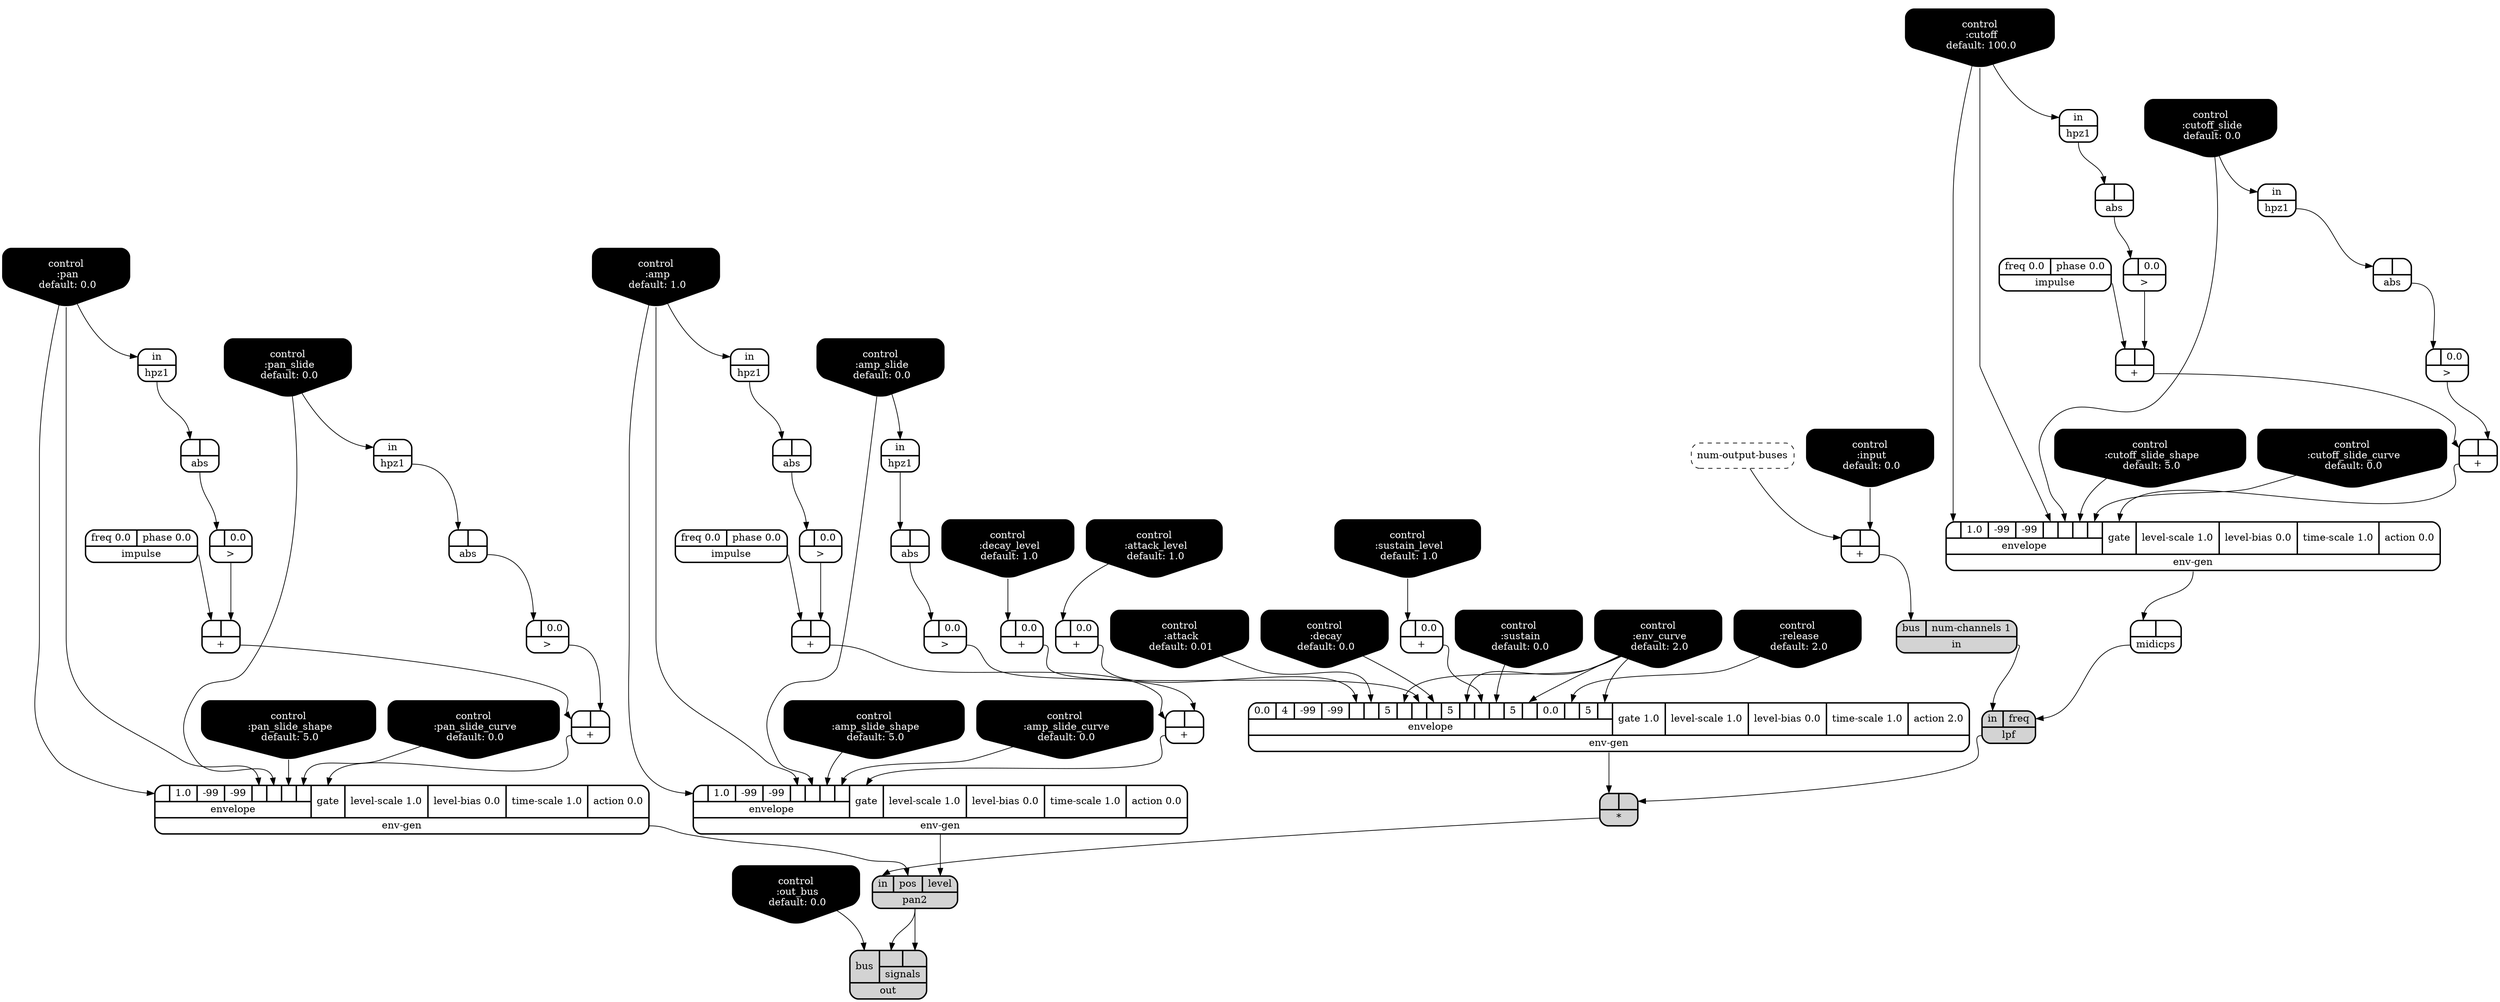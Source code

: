 digraph synthdef {
60 [label = "{{ <a> |<b> } |<__UG_NAME__>* }" style="filled, bold, rounded"  shape=record rankdir=LR];
26 [label = "{{ <a> |<b> } |<__UG_NAME__>+ }" style="bold, rounded" shape=record rankdir=LR];
28 [label = "{{ <a> |<b> } |<__UG_NAME__>+ }" style="bold, rounded" shape=record rankdir=LR];
34 [label = "{{ <a> |<b> } |<__UG_NAME__>+ }" style="bold, rounded" shape=record rankdir=LR];
38 [label = "{{ <a> |<b> } |<__UG_NAME__>+ }" style="bold, rounded" shape=record rankdir=LR];
42 [label = "{{ <a> |<b> 0.0} |<__UG_NAME__>+ }" style="bold, rounded" shape=record rankdir=LR];
49 [label = "{{ <a> |<b> } |<__UG_NAME__>+ }" style="bold, rounded" shape=record rankdir=LR];
53 [label = "{{ <a> |<b> } |<__UG_NAME__>+ }" style="bold, rounded" shape=record rankdir=LR];
56 [label = "{{ <a> |<b> } |<__UG_NAME__>+ }" style="bold, rounded" shape=record rankdir=LR];
57 [label = "{{ <a> |<b> 0.0} |<__UG_NAME__>+ }" style="bold, rounded" shape=record rankdir=LR];
58 [label = "{{ <a> |<b> 0.0} |<__UG_NAME__>+ }" style="bold, rounded" shape=record rankdir=LR];
25 [label = "{{ <a> |<b> 0.0} |<__UG_NAME__>\> }" style="bold, rounded" shape=record rankdir=LR];
33 [label = "{{ <a> |<b> 0.0} |<__UG_NAME__>\> }" style="bold, rounded" shape=record rankdir=LR];
37 [label = "{{ <a> |<b> 0.0} |<__UG_NAME__>\> }" style="bold, rounded" shape=record rankdir=LR];
48 [label = "{{ <a> |<b> 0.0} |<__UG_NAME__>\> }" style="bold, rounded" shape=record rankdir=LR];
52 [label = "{{ <a> |<b> 0.0} |<__UG_NAME__>\> }" style="bold, rounded" shape=record rankdir=LR];
55 [label = "{{ <a> |<b> 0.0} |<__UG_NAME__>\> }" style="bold, rounded" shape=record rankdir=LR];
24 [label = "{{ <a> |<b> } |<__UG_NAME__>abs }" style="bold, rounded" shape=record rankdir=LR];
32 [label = "{{ <a> |<b> } |<__UG_NAME__>abs }" style="bold, rounded" shape=record rankdir=LR];
36 [label = "{{ <a> |<b> } |<__UG_NAME__>abs }" style="bold, rounded" shape=record rankdir=LR];
44 [label = "{{ <a> |<b> } |<__UG_NAME__>abs }" style="bold, rounded" shape=record rankdir=LR];
47 [label = "{{ <a> |<b> } |<__UG_NAME__>abs }" style="bold, rounded" shape=record rankdir=LR];
51 [label = "{{ <a> |<b> } |<__UG_NAME__>abs }" style="bold, rounded" shape=record rankdir=LR];
0 [label = "control
 :amp
 default: 1.0" shape=invhouse style="rounded, filled, bold" fillcolor=black fontcolor=white ]; 
1 [label = "control
 :amp_slide
 default: 0.0" shape=invhouse style="rounded, filled, bold" fillcolor=black fontcolor=white ]; 
2 [label = "control
 :amp_slide_shape
 default: 5.0" shape=invhouse style="rounded, filled, bold" fillcolor=black fontcolor=white ]; 
3 [label = "control
 :amp_slide_curve
 default: 0.0" shape=invhouse style="rounded, filled, bold" fillcolor=black fontcolor=white ]; 
4 [label = "control
 :pan
 default: 0.0" shape=invhouse style="rounded, filled, bold" fillcolor=black fontcolor=white ]; 
5 [label = "control
 :pan_slide
 default: 0.0" shape=invhouse style="rounded, filled, bold" fillcolor=black fontcolor=white ]; 
6 [label = "control
 :pan_slide_shape
 default: 5.0" shape=invhouse style="rounded, filled, bold" fillcolor=black fontcolor=white ]; 
7 [label = "control
 :pan_slide_curve
 default: 0.0" shape=invhouse style="rounded, filled, bold" fillcolor=black fontcolor=white ]; 
8 [label = "control
 :attack
 default: 0.01" shape=invhouse style="rounded, filled, bold" fillcolor=black fontcolor=white ]; 
9 [label = "control
 :decay
 default: 0.0" shape=invhouse style="rounded, filled, bold" fillcolor=black fontcolor=white ]; 
10 [label = "control
 :sustain
 default: 0.0" shape=invhouse style="rounded, filled, bold" fillcolor=black fontcolor=white ]; 
11 [label = "control
 :release
 default: 2.0" shape=invhouse style="rounded, filled, bold" fillcolor=black fontcolor=white ]; 
12 [label = "control
 :attack_level
 default: 1.0" shape=invhouse style="rounded, filled, bold" fillcolor=black fontcolor=white ]; 
13 [label = "control
 :decay_level
 default: 1.0" shape=invhouse style="rounded, filled, bold" fillcolor=black fontcolor=white ]; 
14 [label = "control
 :sustain_level
 default: 1.0" shape=invhouse style="rounded, filled, bold" fillcolor=black fontcolor=white ]; 
15 [label = "control
 :env_curve
 default: 2.0" shape=invhouse style="rounded, filled, bold" fillcolor=black fontcolor=white ]; 
16 [label = "control
 :cutoff
 default: 100.0" shape=invhouse style="rounded, filled, bold" fillcolor=black fontcolor=white ]; 
17 [label = "control
 :cutoff_slide
 default: 0.0" shape=invhouse style="rounded, filled, bold" fillcolor=black fontcolor=white ]; 
18 [label = "control
 :cutoff_slide_shape
 default: 5.0" shape=invhouse style="rounded, filled, bold" fillcolor=black fontcolor=white ]; 
19 [label = "control
 :cutoff_slide_curve
 default: 0.0" shape=invhouse style="rounded, filled, bold" fillcolor=black fontcolor=white ]; 
20 [label = "control
 :input
 default: 0.0" shape=invhouse style="rounded, filled, bold" fillcolor=black fontcolor=white ]; 
21 [label = "control
 :out_bus
 default: 0.0" shape=invhouse style="rounded, filled, bold" fillcolor=black fontcolor=white ]; 
39 [label = "{{ {{<envelope___control___0>|1.0|-99|-99|<envelope___control___4>|<envelope___control___5>|<envelope___control___6>|<envelope___control___7>}|envelope}|<gate> gate|<level____scale> level-scale 1.0|<level____bias> level-bias 0.0|<time____scale> time-scale 1.0|<action> action 0.0} |<__UG_NAME__>env-gen }" style="bold, rounded" shape=record rankdir=LR];
54 [label = "{{ {{<envelope___control___0>|1.0|-99|-99|<envelope___control___4>|<envelope___control___5>|<envelope___control___6>|<envelope___control___7>}|envelope}|<gate> gate|<level____scale> level-scale 1.0|<level____bias> level-bias 0.0|<time____scale> time-scale 1.0|<action> action 0.0} |<__UG_NAME__>env-gen }" style="bold, rounded" shape=record rankdir=LR];
59 [label = "{{ {{0.0|4|-99|-99|<envelope___binary____op____u____gen___4>|<envelope___control___5>|5|<envelope___control___7>|<envelope___binary____op____u____gen___8>|<envelope___control___9>|5|<envelope___control___11>|<envelope___binary____op____u____gen___12>|<envelope___control___13>|5|<envelope___control___15>|0.0|<envelope___control___17>|5|<envelope___control___19>}|envelope}|<gate> gate 1.0|<level____scale> level-scale 1.0|<level____bias> level-bias 0.0|<time____scale> time-scale 1.0|<action> action 2.0} |<__UG_NAME__>env-gen }" style="bold, rounded" shape=record rankdir=LR];
61 [label = "{{ {{<envelope___control___0>|1.0|-99|-99|<envelope___control___4>|<envelope___control___5>|<envelope___control___6>|<envelope___control___7>}|envelope}|<gate> gate|<level____scale> level-scale 1.0|<level____bias> level-bias 0.0|<time____scale> time-scale 1.0|<action> action 0.0} |<__UG_NAME__>env-gen }" style="bold, rounded" shape=record rankdir=LR];
23 [label = "{{ <in> in} |<__UG_NAME__>hpz1 }" style="bold, rounded" shape=record rankdir=LR];
31 [label = "{{ <in> in} |<__UG_NAME__>hpz1 }" style="bold, rounded" shape=record rankdir=LR];
35 [label = "{{ <in> in} |<__UG_NAME__>hpz1 }" style="bold, rounded" shape=record rankdir=LR];
43 [label = "{{ <in> in} |<__UG_NAME__>hpz1 }" style="bold, rounded" shape=record rankdir=LR];
46 [label = "{{ <in> in} |<__UG_NAME__>hpz1 }" style="bold, rounded" shape=record rankdir=LR];
50 [label = "{{ <in> in} |<__UG_NAME__>hpz1 }" style="bold, rounded" shape=record rankdir=LR];
22 [label = "{{ <freq> freq 0.0|<phase> phase 0.0} |<__UG_NAME__>impulse }" style="bold, rounded" shape=record rankdir=LR];
30 [label = "{{ <freq> freq 0.0|<phase> phase 0.0} |<__UG_NAME__>impulse }" style="bold, rounded" shape=record rankdir=LR];
45 [label = "{{ <freq> freq 0.0|<phase> phase 0.0} |<__UG_NAME__>impulse }" style="bold, rounded" shape=record rankdir=LR];
29 [label = "{{ <bus> bus|<num____channels> num-channels 1} |<__UG_NAME__>in }" style="filled, bold, rounded"  shape=record rankdir=LR];
41 [label = "{{ <in> in|<freq> freq} |<__UG_NAME__>lpf }" style="filled, bold, rounded"  shape=record rankdir=LR];
40 [label = "{{ <a> |<b> } |<__UG_NAME__>midicps }" style="bold, rounded" shape=record rankdir=LR];
27 [label = "{<__UG_NAME__>num-output-buses }" style="dashed, rounded" shape=record rankdir=LR];
63 [label = "{{ <bus> bus|{{<signals___pan2___0>|<signals___pan2___1>}|signals}} |<__UG_NAME__>out }" style="filled, bold, rounded"  shape=record rankdir=LR];
62 [label = "{{ <in> in|<pos> pos|<level> level} |<__UG_NAME__>pan2 }" style="filled, bold, rounded"  shape=record rankdir=LR];

41:__UG_NAME__ -> 60:b ;
59:__UG_NAME__ -> 60:a ;
25:__UG_NAME__ -> 26:b ;
22:__UG_NAME__ -> 26:a ;
20:__UG_NAME__ -> 28:b ;
27:__UG_NAME__ -> 28:a ;
33:__UG_NAME__ -> 34:b ;
30:__UG_NAME__ -> 34:a ;
37:__UG_NAME__ -> 38:b ;
34:__UG_NAME__ -> 38:a ;
13:__UG_NAME__ -> 42:a ;
48:__UG_NAME__ -> 49:b ;
45:__UG_NAME__ -> 49:a ;
52:__UG_NAME__ -> 53:b ;
49:__UG_NAME__ -> 53:a ;
55:__UG_NAME__ -> 56:b ;
26:__UG_NAME__ -> 56:a ;
12:__UG_NAME__ -> 57:a ;
14:__UG_NAME__ -> 58:a ;
24:__UG_NAME__ -> 25:a ;
32:__UG_NAME__ -> 33:a ;
36:__UG_NAME__ -> 37:a ;
47:__UG_NAME__ -> 48:a ;
51:__UG_NAME__ -> 52:a ;
44:__UG_NAME__ -> 55:a ;
23:__UG_NAME__ -> 24:a ;
31:__UG_NAME__ -> 32:a ;
35:__UG_NAME__ -> 36:a ;
43:__UG_NAME__ -> 44:a ;
46:__UG_NAME__ -> 47:a ;
50:__UG_NAME__ -> 51:a ;
38:__UG_NAME__ -> 39:gate ;
16:__UG_NAME__ -> 39:envelope___control___0 ;
16:__UG_NAME__ -> 39:envelope___control___4 ;
17:__UG_NAME__ -> 39:envelope___control___5 ;
18:__UG_NAME__ -> 39:envelope___control___6 ;
19:__UG_NAME__ -> 39:envelope___control___7 ;
53:__UG_NAME__ -> 54:gate ;
4:__UG_NAME__ -> 54:envelope___control___0 ;
4:__UG_NAME__ -> 54:envelope___control___4 ;
5:__UG_NAME__ -> 54:envelope___control___5 ;
6:__UG_NAME__ -> 54:envelope___control___6 ;
7:__UG_NAME__ -> 54:envelope___control___7 ;
57:__UG_NAME__ -> 59:envelope___binary____op____u____gen___4 ;
8:__UG_NAME__ -> 59:envelope___control___5 ;
15:__UG_NAME__ -> 59:envelope___control___7 ;
42:__UG_NAME__ -> 59:envelope___binary____op____u____gen___8 ;
9:__UG_NAME__ -> 59:envelope___control___9 ;
15:__UG_NAME__ -> 59:envelope___control___11 ;
58:__UG_NAME__ -> 59:envelope___binary____op____u____gen___12 ;
10:__UG_NAME__ -> 59:envelope___control___13 ;
15:__UG_NAME__ -> 59:envelope___control___15 ;
11:__UG_NAME__ -> 59:envelope___control___17 ;
15:__UG_NAME__ -> 59:envelope___control___19 ;
56:__UG_NAME__ -> 61:gate ;
0:__UG_NAME__ -> 61:envelope___control___0 ;
0:__UG_NAME__ -> 61:envelope___control___4 ;
1:__UG_NAME__ -> 61:envelope___control___5 ;
2:__UG_NAME__ -> 61:envelope___control___6 ;
3:__UG_NAME__ -> 61:envelope___control___7 ;
0:__UG_NAME__ -> 23:in ;
16:__UG_NAME__ -> 31:in ;
17:__UG_NAME__ -> 35:in ;
1:__UG_NAME__ -> 43:in ;
4:__UG_NAME__ -> 46:in ;
5:__UG_NAME__ -> 50:in ;
28:__UG_NAME__ -> 29:bus ;
40:__UG_NAME__ -> 41:freq ;
29:__UG_NAME__ -> 41:in ;
39:__UG_NAME__ -> 40:a ;
62:__UG_NAME__ -> 63:signals___pan2___0 ;
62:__UG_NAME__ -> 63:signals___pan2___1 ;
21:__UG_NAME__ -> 63:bus ;
61:__UG_NAME__ -> 62:level ;
54:__UG_NAME__ -> 62:pos ;
60:__UG_NAME__ -> 62:in ;

}
